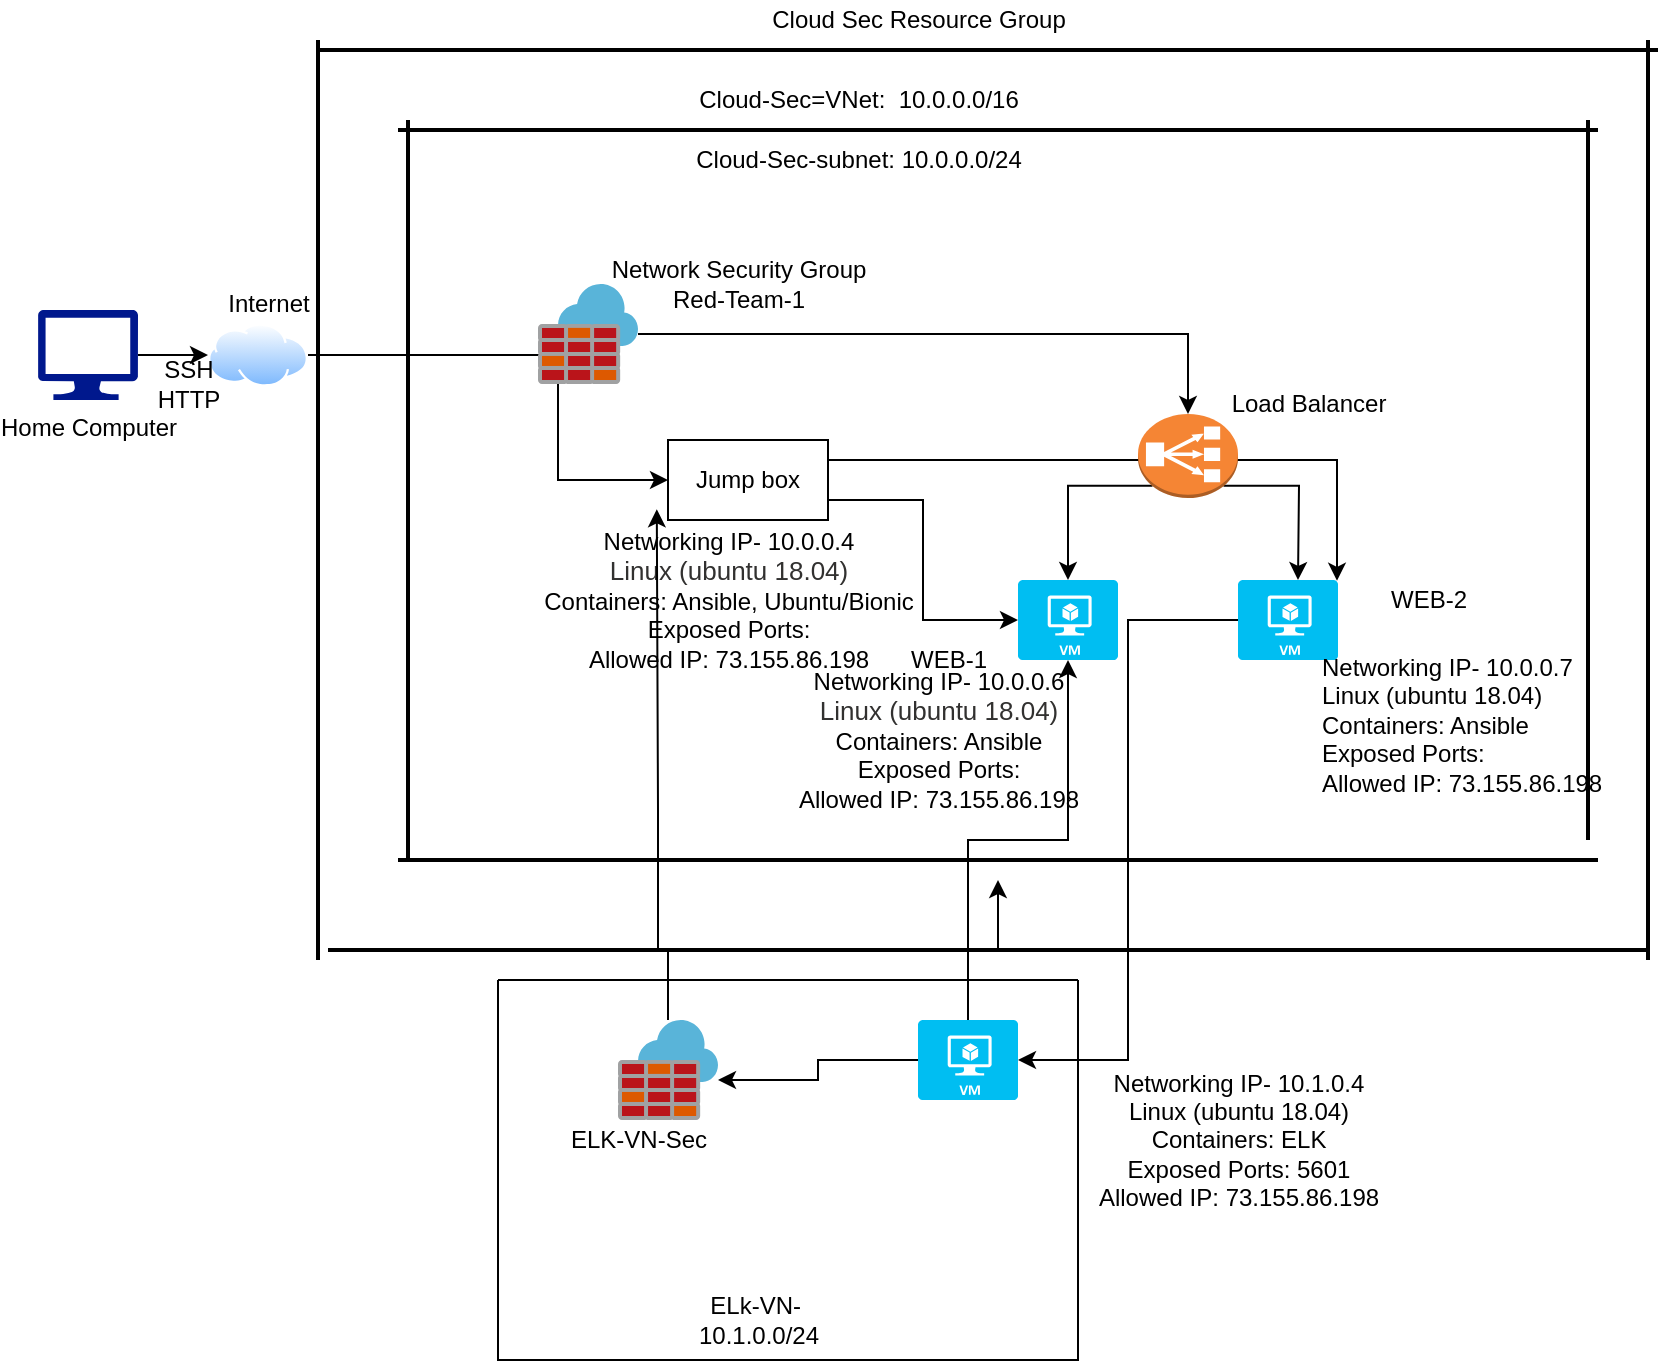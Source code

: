 <mxfile version="15.8.3" type="google"><diagram id="L29HaQAMxZA3RjiW52aO" name="Page-1"><mxGraphModel dx="1022" dy="460" grid="1" gridSize="10" guides="1" tooltips="1" connect="1" arrows="1" fold="1" page="1" pageScale="1" pageWidth="850" pageHeight="1100" math="0" shadow="0"><root><mxCell id="0"/><mxCell id="1" parent="0"/><mxCell id="NFZCQ4CIt5v6elKLOgN_-17" style="edgeStyle=orthogonalEdgeStyle;rounded=0;orthogonalLoop=1;jettySize=auto;html=1;exitX=1;exitY=0.5;exitDx=0;exitDy=0;exitPerimeter=0;entryX=0;entryY=0.5;entryDx=0;entryDy=0;" parent="1" source="NFZCQ4CIt5v6elKLOgN_-1" target="NFZCQ4CIt5v6elKLOgN_-2" edge="1"><mxGeometry relative="1" as="geometry"/></mxCell><mxCell id="NFZCQ4CIt5v6elKLOgN_-1" value="Home Computer" style="sketch=0;aspect=fixed;pointerEvents=1;shadow=0;dashed=0;html=1;strokeColor=none;labelPosition=center;verticalLabelPosition=bottom;verticalAlign=top;align=center;fillColor=#00188D;shape=mxgraph.azure.computer" parent="1" vertex="1"><mxGeometry x="30" y="195" width="50" height="45" as="geometry"/></mxCell><mxCell id="NFZCQ4CIt5v6elKLOgN_-18" style="edgeStyle=orthogonalEdgeStyle;rounded=0;orthogonalLoop=1;jettySize=auto;html=1;exitX=1;exitY=0.5;exitDx=0;exitDy=0;entryX=0;entryY=0.5;entryDx=0;entryDy=0;" parent="1" source="NFZCQ4CIt5v6elKLOgN_-2" target="NFZCQ4CIt5v6elKLOgN_-3" edge="1"><mxGeometry relative="1" as="geometry"><Array as="points"><mxPoint x="290" y="218"/><mxPoint x="290" y="280"/></Array></mxGeometry></mxCell><mxCell id="NFZCQ4CIt5v6elKLOgN_-2" value="" style="aspect=fixed;perimeter=ellipsePerimeter;html=1;align=center;shadow=0;dashed=0;spacingTop=3;image;image=img/lib/active_directory/internet_cloud.svg;" parent="1" vertex="1"><mxGeometry x="115" y="201.75" width="50" height="31.5" as="geometry"/></mxCell><mxCell id="Mbq2QmJtXhJx2CIjvnpH-21" style="edgeStyle=orthogonalEdgeStyle;rounded=0;orthogonalLoop=1;jettySize=auto;html=1;exitX=1;exitY=0.75;exitDx=0;exitDy=0;entryX=0;entryY=0.5;entryDx=0;entryDy=0;entryPerimeter=0;" parent="1" source="NFZCQ4CIt5v6elKLOgN_-3" target="NFZCQ4CIt5v6elKLOgN_-7" edge="1"><mxGeometry relative="1" as="geometry"/></mxCell><mxCell id="Mbq2QmJtXhJx2CIjvnpH-26" style="edgeStyle=orthogonalEdgeStyle;rounded=0;orthogonalLoop=1;jettySize=auto;html=1;exitX=1;exitY=0.25;exitDx=0;exitDy=0;entryX=0.99;entryY=0.01;entryDx=0;entryDy=0;entryPerimeter=0;" parent="1" source="NFZCQ4CIt5v6elKLOgN_-3" target="NFZCQ4CIt5v6elKLOgN_-6" edge="1"><mxGeometry relative="1" as="geometry"/></mxCell><mxCell id="NFZCQ4CIt5v6elKLOgN_-3" value="Jump box" style="rounded=0;whiteSpace=wrap;html=1;" parent="1" vertex="1"><mxGeometry x="345" y="260" width="80" height="40" as="geometry"/></mxCell><mxCell id="IssIVpk6Juf_QN4akLL--5" value="" style="edgeStyle=orthogonalEdgeStyle;rounded=0;orthogonalLoop=1;jettySize=auto;html=1;entryX=1;entryY=0.5;entryDx=0;entryDy=0;entryPerimeter=0;" edge="1" parent="1" source="NFZCQ4CIt5v6elKLOgN_-6" target="IssIVpk6Juf_QN4akLL--2"><mxGeometry relative="1" as="geometry"/></mxCell><mxCell id="NFZCQ4CIt5v6elKLOgN_-6" value="" style="verticalLabelPosition=bottom;html=1;verticalAlign=top;align=center;strokeColor=none;fillColor=#00BEF2;shape=mxgraph.azure.virtual_machine;" parent="1" vertex="1"><mxGeometry x="630" y="330" width="50" height="40" as="geometry"/></mxCell><mxCell id="NFZCQ4CIt5v6elKLOgN_-7" value="" style="verticalLabelPosition=bottom;html=1;verticalAlign=top;align=center;strokeColor=none;fillColor=#00BEF2;shape=mxgraph.azure.virtual_machine;" parent="1" vertex="1"><mxGeometry x="520" y="330" width="50" height="40" as="geometry"/></mxCell><mxCell id="Mbq2QmJtXhJx2CIjvnpH-24" style="edgeStyle=orthogonalEdgeStyle;rounded=0;orthogonalLoop=1;jettySize=auto;html=1;exitX=0.145;exitY=0.855;exitDx=0;exitDy=0;exitPerimeter=0;entryX=0.5;entryY=0;entryDx=0;entryDy=0;entryPerimeter=0;" parent="1" source="NFZCQ4CIt5v6elKLOgN_-9" target="NFZCQ4CIt5v6elKLOgN_-7" edge="1"><mxGeometry relative="1" as="geometry"/></mxCell><mxCell id="Mbq2QmJtXhJx2CIjvnpH-25" style="edgeStyle=orthogonalEdgeStyle;rounded=0;orthogonalLoop=1;jettySize=auto;html=1;exitX=0.855;exitY=0.855;exitDx=0;exitDy=0;exitPerimeter=0;" parent="1" source="NFZCQ4CIt5v6elKLOgN_-9" edge="1"><mxGeometry relative="1" as="geometry"><mxPoint x="660" y="330" as="targetPoint"/></mxGeometry></mxCell><mxCell id="NFZCQ4CIt5v6elKLOgN_-9" value="" style="outlineConnect=0;dashed=0;verticalLabelPosition=bottom;verticalAlign=top;align=center;html=1;shape=mxgraph.aws3.classic_load_balancer;fillColor=#F58534;gradientColor=none;" parent="1" vertex="1"><mxGeometry x="580" y="247" width="50" height="42" as="geometry"/></mxCell><mxCell id="NFZCQ4CIt5v6elKLOgN_-20" value="SSH&lt;br&gt;HTTP" style="text;html=1;align=center;verticalAlign=middle;resizable=0;points=[];autosize=1;strokeColor=none;fillColor=none;" parent="1" vertex="1"><mxGeometry x="80" y="217" width="50" height="30" as="geometry"/></mxCell><mxCell id="NFZCQ4CIt5v6elKLOgN_-22" value="WEB-1" style="text;html=1;align=center;verticalAlign=middle;resizable=0;points=[];autosize=1;strokeColor=none;fillColor=none;" parent="1" vertex="1"><mxGeometry x="460" y="360" width="50" height="20" as="geometry"/></mxCell><mxCell id="NFZCQ4CIt5v6elKLOgN_-23" value="WEB-2" style="text;html=1;align=center;verticalAlign=middle;resizable=0;points=[];autosize=1;strokeColor=none;fillColor=none;" parent="1" vertex="1"><mxGeometry x="700" y="330" width="50" height="20" as="geometry"/></mxCell><mxCell id="NFZCQ4CIt5v6elKLOgN_-24" value="Load Balancer" style="text;html=1;align=center;verticalAlign=middle;resizable=0;points=[];autosize=1;strokeColor=none;fillColor=none;" parent="1" vertex="1"><mxGeometry x="620" y="232" width="90" height="20" as="geometry"/></mxCell><mxCell id="Mbq2QmJtXhJx2CIjvnpH-23" style="edgeStyle=orthogonalEdgeStyle;rounded=0;orthogonalLoop=1;jettySize=auto;html=1;entryX=0.5;entryY=0;entryDx=0;entryDy=0;entryPerimeter=0;" parent="1" source="NFZCQ4CIt5v6elKLOgN_-27" target="NFZCQ4CIt5v6elKLOgN_-9" edge="1"><mxGeometry relative="1" as="geometry"/></mxCell><mxCell id="NFZCQ4CIt5v6elKLOgN_-27" value="" style="sketch=0;aspect=fixed;html=1;points=[];align=center;image;fontSize=12;image=img/lib/mscae/Azure_Firewall.svg;" parent="1" vertex="1"><mxGeometry x="280" y="182" width="50" height="50" as="geometry"/></mxCell><mxCell id="NFZCQ4CIt5v6elKLOgN_-28" value="Network Security Group&lt;br&gt;Red-Team-1" style="text;html=1;align=center;verticalAlign=middle;resizable=0;points=[];autosize=1;strokeColor=none;fillColor=none;" parent="1" vertex="1"><mxGeometry x="310" y="167" width="140" height="30" as="geometry"/></mxCell><mxCell id="NFZCQ4CIt5v6elKLOgN_-31" value="Networking IP- 10.0.0.6&lt;br&gt;&lt;span style=&quot;color: rgb(50 , 49 , 48) ; font-size: 13px ; text-align: left ; background-color: rgb(255 , 255 , 255)&quot;&gt;Linux (ubuntu 18.04)&lt;br&gt;&lt;/span&gt;Containers: Ansible&lt;br&gt;Exposed Ports:&lt;br&gt;Allowed IP: 73.155.86.198" style="text;html=1;align=center;verticalAlign=middle;resizable=0;points=[];autosize=1;strokeColor=none;fillColor=none;" parent="1" vertex="1"><mxGeometry x="400" y="370" width="160" height="80" as="geometry"/></mxCell><mxCell id="NFZCQ4CIt5v6elKLOgN_-34" value="Networking IP- 10.0.0.4&lt;br&gt;&lt;span style=&quot;color: rgb(50 , 49 , 48) ; font-size: 13px ; background-color: rgb(255 , 255 , 255)&quot;&gt;Linux (ubuntu 18.04)&lt;br&gt;&lt;/span&gt;Containers: Ansible, Ubuntu/Bionic&lt;br&gt;Exposed Ports:&lt;br&gt;Allowed IP: 73.155.86.198" style="text;html=1;align=center;verticalAlign=middle;resizable=0;points=[];autosize=1;strokeColor=none;fillColor=none;" parent="1" vertex="1"><mxGeometry x="275" y="300" width="200" height="80" as="geometry"/></mxCell><mxCell id="Mbq2QmJtXhJx2CIjvnpH-1" value="" style="line;strokeWidth=2;direction=south;html=1;" parent="1" vertex="1"><mxGeometry x="210" y="100" width="10" height="370" as="geometry"/></mxCell><mxCell id="Mbq2QmJtXhJx2CIjvnpH-2" value="" style="line;strokeWidth=2;html=1;" parent="1" vertex="1"><mxGeometry x="210" y="100" width="600" height="10" as="geometry"/></mxCell><mxCell id="Mbq2QmJtXhJx2CIjvnpH-5" value="" style="line;strokeWidth=2;direction=south;html=1;" parent="1" vertex="1"><mxGeometry x="800" y="100" width="10" height="360" as="geometry"/></mxCell><mxCell id="IssIVpk6Juf_QN4akLL--8" style="edgeStyle=orthogonalEdgeStyle;rounded=0;orthogonalLoop=1;jettySize=auto;html=1;exitX=0.25;exitY=0.5;exitDx=0;exitDy=0;exitPerimeter=0;entryX=0.322;entryY=-0.067;entryDx=0;entryDy=0;entryPerimeter=0;" edge="1" parent="1" source="Mbq2QmJtXhJx2CIjvnpH-8" target="NFZCQ4CIt5v6elKLOgN_-34"><mxGeometry relative="1" as="geometry"/></mxCell><mxCell id="Mbq2QmJtXhJx2CIjvnpH-8" value="" style="line;strokeWidth=2;html=1;" parent="1" vertex="1"><mxGeometry x="175" y="510" width="660" height="10" as="geometry"/></mxCell><mxCell id="Mbq2QmJtXhJx2CIjvnpH-9" value="" style="line;strokeWidth=2;html=1;" parent="1" vertex="1"><mxGeometry x="170" y="60" width="670" height="10" as="geometry"/></mxCell><mxCell id="Mbq2QmJtXhJx2CIjvnpH-10" value="" style="line;strokeWidth=2;direction=south;html=1;" parent="1" vertex="1"><mxGeometry x="830" y="60" width="10" height="460" as="geometry"/></mxCell><mxCell id="Mbq2QmJtXhJx2CIjvnpH-11" value="" style="line;strokeWidth=2;direction=south;html=1;" parent="1" vertex="1"><mxGeometry x="165" y="60" width="10" height="460" as="geometry"/></mxCell><mxCell id="Mbq2QmJtXhJx2CIjvnpH-13" value="Cloud Sec Resource Group" style="text;html=1;align=center;verticalAlign=middle;resizable=0;points=[];autosize=1;strokeColor=none;fillColor=none;" parent="1" vertex="1"><mxGeometry x="390" y="40" width="160" height="20" as="geometry"/></mxCell><mxCell id="Mbq2QmJtXhJx2CIjvnpH-14" value="Cloud-Sec=VNet:&amp;nbsp; 10.0.0.0/16" style="text;html=1;align=center;verticalAlign=middle;resizable=0;points=[];autosize=1;strokeColor=none;fillColor=none;" parent="1" vertex="1"><mxGeometry x="350" y="80" width="180" height="20" as="geometry"/></mxCell><mxCell id="Mbq2QmJtXhJx2CIjvnpH-15" value="Cloud-Sec-subnet: 10.0.0.0/24" style="text;html=1;align=center;verticalAlign=middle;resizable=0;points=[];autosize=1;strokeColor=none;fillColor=none;" parent="1" vertex="1"><mxGeometry x="350" y="110" width="180" height="20" as="geometry"/></mxCell><mxCell id="Mbq2QmJtXhJx2CIjvnpH-16" value="Internet" style="text;html=1;align=center;verticalAlign=middle;resizable=0;points=[];autosize=1;strokeColor=none;fillColor=none;" parent="1" vertex="1"><mxGeometry x="115" y="182" width="60" height="20" as="geometry"/></mxCell><mxCell id="IssIVpk6Juf_QN4akLL--1" value="" style="swimlane;startSize=0;" vertex="1" parent="1"><mxGeometry x="260" y="530" width="290" height="190" as="geometry"/></mxCell><mxCell id="IssIVpk6Juf_QN4akLL--6" value="" style="edgeStyle=orthogonalEdgeStyle;rounded=0;orthogonalLoop=1;jettySize=auto;html=1;" edge="1" parent="IssIVpk6Juf_QN4akLL--1" source="IssIVpk6Juf_QN4akLL--2" target="IssIVpk6Juf_QN4akLL--3"><mxGeometry relative="1" as="geometry"><Array as="points"><mxPoint x="160" y="40"/><mxPoint x="160" y="50"/></Array></mxGeometry></mxCell><mxCell id="IssIVpk6Juf_QN4akLL--2" value="" style="verticalLabelPosition=bottom;html=1;verticalAlign=top;align=center;strokeColor=none;fillColor=#00BEF2;shape=mxgraph.azure.virtual_machine;" vertex="1" parent="IssIVpk6Juf_QN4akLL--1"><mxGeometry x="210" y="20" width="50" height="40" as="geometry"/></mxCell><mxCell id="IssIVpk6Juf_QN4akLL--3" value="" style="sketch=0;aspect=fixed;html=1;points=[];align=center;image;fontSize=12;image=img/lib/mscae/Azure_Firewall.svg;" vertex="1" parent="IssIVpk6Juf_QN4akLL--1"><mxGeometry x="60" y="20" width="50" height="50" as="geometry"/></mxCell><mxCell id="IssIVpk6Juf_QN4akLL--9" value="ELk-VN-&amp;nbsp;&lt;br&gt;10.1.0.0/24" style="text;html=1;align=center;verticalAlign=middle;resizable=0;points=[];autosize=1;strokeColor=none;fillColor=none;" vertex="1" parent="IssIVpk6Juf_QN4akLL--1"><mxGeometry x="90" y="155" width="80" height="30" as="geometry"/></mxCell><mxCell id="Mbq2QmJtXhJx2CIjvnpH-4" value="" style="line;strokeWidth=2;html=1;" parent="1" vertex="1"><mxGeometry x="210" y="460" width="600" height="20" as="geometry"/></mxCell><mxCell id="IssIVpk6Juf_QN4akLL--4" value="" style="edgeStyle=orthogonalEdgeStyle;rounded=0;orthogonalLoop=1;jettySize=auto;html=1;entryX=0.5;entryY=1;entryDx=0;entryDy=0;entryPerimeter=0;" edge="1" parent="1" source="IssIVpk6Juf_QN4akLL--2" target="NFZCQ4CIt5v6elKLOgN_-7"><mxGeometry relative="1" as="geometry"/></mxCell><mxCell id="IssIVpk6Juf_QN4akLL--7" value="" style="edgeStyle=orthogonalEdgeStyle;rounded=0;orthogonalLoop=1;jettySize=auto;html=1;" edge="1" parent="1" source="IssIVpk6Juf_QN4akLL--3" target="Mbq2QmJtXhJx2CIjvnpH-4"><mxGeometry relative="1" as="geometry"/></mxCell><mxCell id="IssIVpk6Juf_QN4akLL--10" value="Networking IP- 10.0.0.7&#13;&#10;Linux (ubuntu 18.04)&#13;&#10;Containers: Ansible&#13;&#10;Exposed Ports:&#13;&#10;Allowed IP: 73.155.86.198" style="text;whiteSpace=wrap;html=1;" vertex="1" parent="1"><mxGeometry x="670" y="360" width="170" height="90" as="geometry"/></mxCell><mxCell id="IssIVpk6Juf_QN4akLL--11" value="&lt;span style=&quot;text-align: left&quot;&gt;Networking IP- 10.1.0.4&lt;/span&gt;&lt;br style=&quot;text-align: left&quot;&gt;&lt;span style=&quot;text-align: left&quot;&gt;Linux (ubuntu 18.04)&lt;/span&gt;&lt;br style=&quot;text-align: left&quot;&gt;&lt;span style=&quot;text-align: left&quot;&gt;Containers: ELK&lt;/span&gt;&lt;br style=&quot;text-align: left&quot;&gt;&lt;span style=&quot;text-align: left&quot;&gt;Exposed Ports: 5601&lt;/span&gt;&lt;br style=&quot;text-align: left&quot;&gt;&lt;span style=&quot;text-align: left&quot;&gt;Allowed IP: 73.155.86.198&lt;/span&gt;" style="text;html=1;align=center;verticalAlign=middle;resizable=0;points=[];autosize=1;strokeColor=none;fillColor=none;" vertex="1" parent="1"><mxGeometry x="550" y="570" width="160" height="80" as="geometry"/></mxCell><mxCell id="IssIVpk6Juf_QN4akLL--12" value="ELK-VN-Sec" style="text;html=1;align=center;verticalAlign=middle;resizable=0;points=[];autosize=1;strokeColor=none;fillColor=none;" vertex="1" parent="1"><mxGeometry x="290" y="600" width="80" height="20" as="geometry"/></mxCell></root></mxGraphModel></diagram></mxfile>